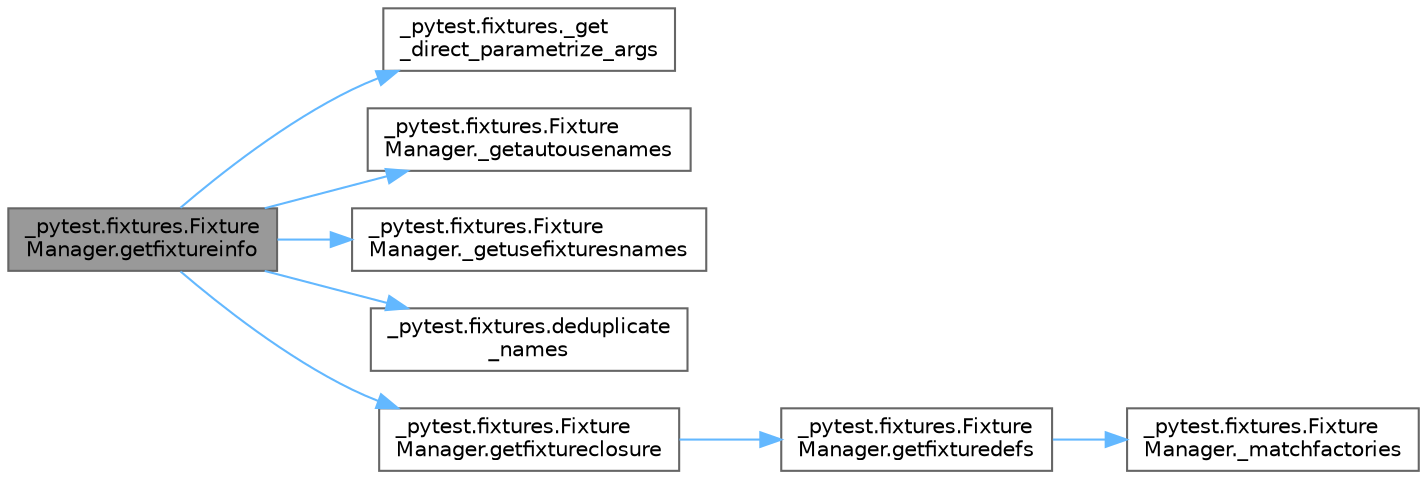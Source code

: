 digraph "_pytest.fixtures.FixtureManager.getfixtureinfo"
{
 // LATEX_PDF_SIZE
  bgcolor="transparent";
  edge [fontname=Helvetica,fontsize=10,labelfontname=Helvetica,labelfontsize=10];
  node [fontname=Helvetica,fontsize=10,shape=box,height=0.2,width=0.4];
  rankdir="LR";
  Node1 [id="Node000001",label="_pytest.fixtures.Fixture\lManager.getfixtureinfo",height=0.2,width=0.4,color="gray40", fillcolor="grey60", style="filled", fontcolor="black",tooltip=" "];
  Node1 -> Node2 [id="edge1_Node000001_Node000002",color="steelblue1",style="solid",tooltip=" "];
  Node2 [id="Node000002",label="_pytest.fixtures._get\l_direct_parametrize_args",height=0.2,width=0.4,color="grey40", fillcolor="white", style="filled",URL="$namespace__pytest_1_1fixtures.html#a69135e91e89f3bc5e89951b3b70345e9",tooltip=" "];
  Node1 -> Node3 [id="edge2_Node000001_Node000003",color="steelblue1",style="solid",tooltip=" "];
  Node3 [id="Node000003",label="_pytest.fixtures.Fixture\lManager._getautousenames",height=0.2,width=0.4,color="grey40", fillcolor="white", style="filled",URL="$class__pytest_1_1fixtures_1_1_fixture_manager.html#a52d88aa7ff48c775905de2037d6b3d9e",tooltip=" "];
  Node1 -> Node4 [id="edge3_Node000001_Node000004",color="steelblue1",style="solid",tooltip=" "];
  Node4 [id="Node000004",label="_pytest.fixtures.Fixture\lManager._getusefixturesnames",height=0.2,width=0.4,color="grey40", fillcolor="white", style="filled",URL="$class__pytest_1_1fixtures_1_1_fixture_manager.html#ad5d7f844ffb7056d6e60f7994546a17f",tooltip=" "];
  Node1 -> Node5 [id="edge4_Node000001_Node000005",color="steelblue1",style="solid",tooltip=" "];
  Node5 [id="Node000005",label="_pytest.fixtures.deduplicate\l_names",height=0.2,width=0.4,color="grey40", fillcolor="white", style="filled",URL="$namespace__pytest_1_1fixtures.html#a3c328543b9d3bbd9af519ee1796f7a94",tooltip=" "];
  Node1 -> Node6 [id="edge5_Node000001_Node000006",color="steelblue1",style="solid",tooltip=" "];
  Node6 [id="Node000006",label="_pytest.fixtures.Fixture\lManager.getfixtureclosure",height=0.2,width=0.4,color="grey40", fillcolor="white", style="filled",URL="$class__pytest_1_1fixtures_1_1_fixture_manager.html#ac9310f685e1473935a9f14f611e836ad",tooltip=" "];
  Node6 -> Node7 [id="edge6_Node000006_Node000007",color="steelblue1",style="solid",tooltip=" "];
  Node7 [id="Node000007",label="_pytest.fixtures.Fixture\lManager.getfixturedefs",height=0.2,width=0.4,color="grey40", fillcolor="white", style="filled",URL="$class__pytest_1_1fixtures_1_1_fixture_manager.html#a85d2912f3fa129a50945cfab083bf70e",tooltip=" "];
  Node7 -> Node8 [id="edge7_Node000007_Node000008",color="steelblue1",style="solid",tooltip=" "];
  Node8 [id="Node000008",label="_pytest.fixtures.Fixture\lManager._matchfactories",height=0.2,width=0.4,color="grey40", fillcolor="white", style="filled",URL="$class__pytest_1_1fixtures_1_1_fixture_manager.html#a5fbecbcf378a0824f41510bd05b7b38b",tooltip=" "];
}
